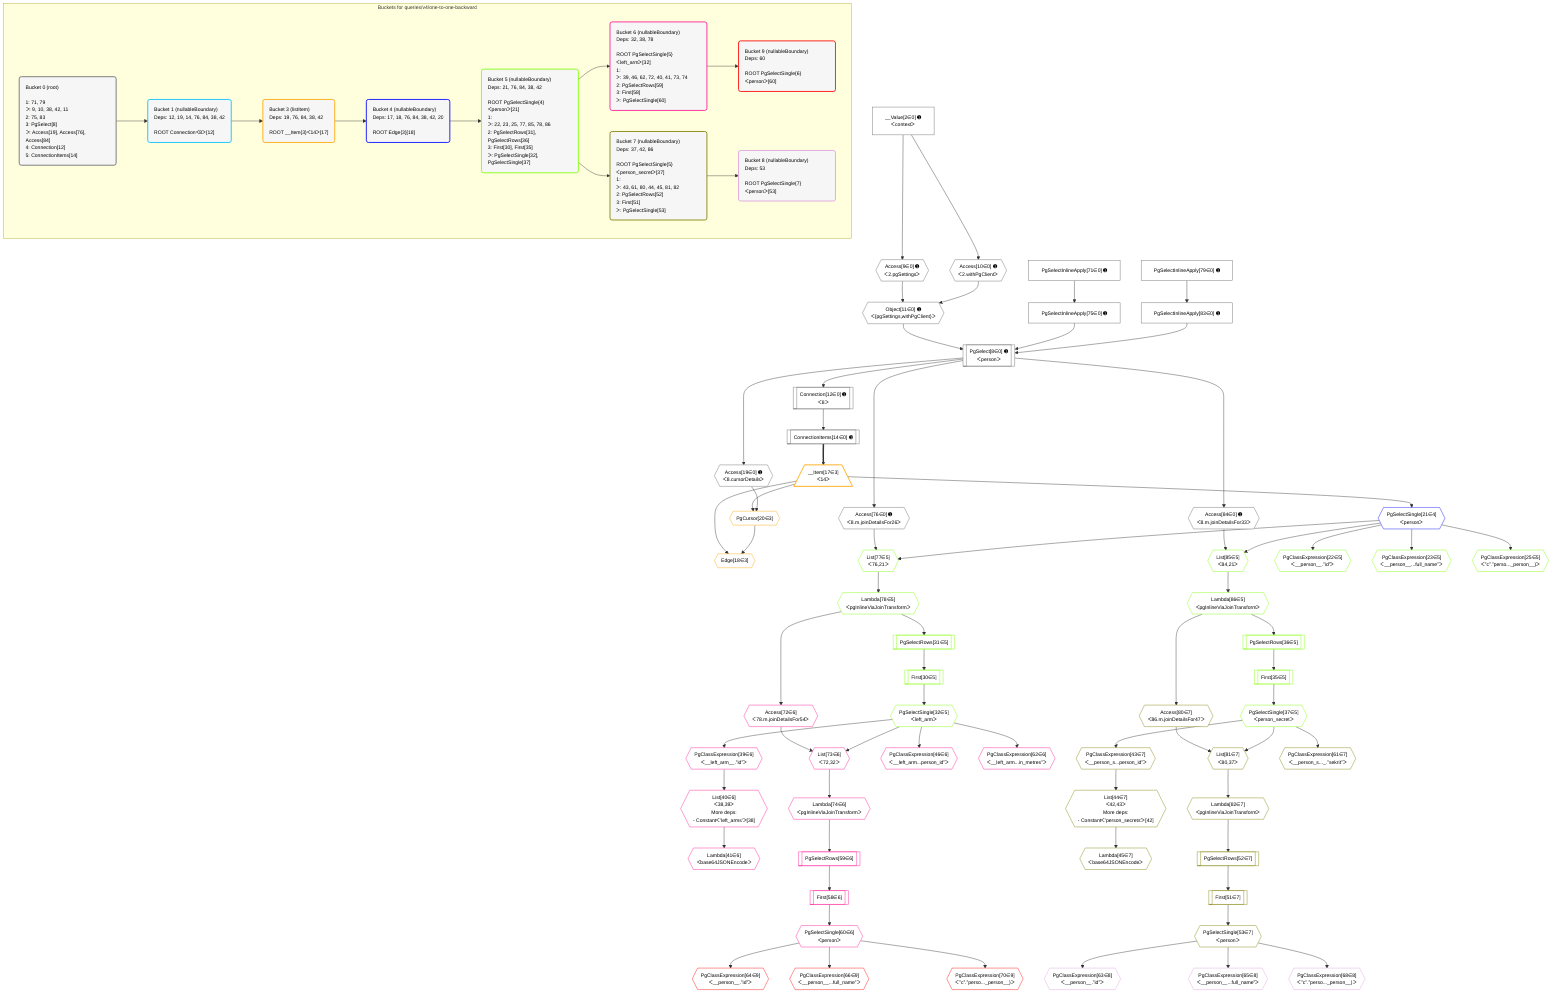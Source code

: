 %%{init: {'themeVariables': { 'fontSize': '12px'}}}%%
graph TD
    classDef path fill:#eee,stroke:#000,color:#000
    classDef plan fill:#fff,stroke-width:1px,color:#000
    classDef itemplan fill:#fff,stroke-width:2px,color:#000
    classDef unbatchedplan fill:#dff,stroke-width:1px,color:#000
    classDef sideeffectplan fill:#fcc,stroke-width:2px,color:#000
    classDef bucket fill:#f6f6f6,color:#000,stroke-width:2px,text-align:left

    subgraph "Buckets for queries/v4/one-to-one-backward"
    Bucket0("Bucket 0 (root)<br /><br />1: 71, 79<br />ᐳ: 9, 10, 38, 42, 11<br />2: 75, 83<br />3: PgSelect[8]<br />ᐳ: Access[19], Access[76], Access[84]<br />4: Connection[12]<br />5: ConnectionItems[14]"):::bucket
    Bucket1("Bucket 1 (nullableBoundary)<br />Deps: 12, 19, 14, 76, 84, 38, 42<br /><br />ROOT Connectionᐸ8ᐳ[12]"):::bucket
    Bucket3("Bucket 3 (listItem)<br />Deps: 19, 76, 84, 38, 42<br /><br />ROOT __Item{3}ᐸ14ᐳ[17]"):::bucket
    Bucket4("Bucket 4 (nullableBoundary)<br />Deps: 17, 18, 76, 84, 38, 42, 20<br /><br />ROOT Edge{3}[18]"):::bucket
    Bucket5("Bucket 5 (nullableBoundary)<br />Deps: 21, 76, 84, 38, 42<br /><br />ROOT PgSelectSingle{4}ᐸpersonᐳ[21]<br />1: <br />ᐳ: 22, 23, 25, 77, 85, 78, 86<br />2: PgSelectRows[31], PgSelectRows[36]<br />3: First[30], First[35]<br />ᐳ: PgSelectSingle[32], PgSelectSingle[37]"):::bucket
    Bucket6("Bucket 6 (nullableBoundary)<br />Deps: 32, 38, 78<br /><br />ROOT PgSelectSingle{5}ᐸleft_armᐳ[32]<br />1: <br />ᐳ: 39, 46, 62, 72, 40, 41, 73, 74<br />2: PgSelectRows[59]<br />3: First[58]<br />ᐳ: PgSelectSingle[60]"):::bucket
    Bucket7("Bucket 7 (nullableBoundary)<br />Deps: 37, 42, 86<br /><br />ROOT PgSelectSingle{5}ᐸperson_secretᐳ[37]<br />1: <br />ᐳ: 43, 61, 80, 44, 45, 81, 82<br />2: PgSelectRows[52]<br />3: First[51]<br />ᐳ: PgSelectSingle[53]"):::bucket
    Bucket8("Bucket 8 (nullableBoundary)<br />Deps: 53<br /><br />ROOT PgSelectSingle{7}ᐸpersonᐳ[53]"):::bucket
    Bucket9("Bucket 9 (nullableBoundary)<br />Deps: 60<br /><br />ROOT PgSelectSingle{6}ᐸpersonᐳ[60]"):::bucket
    end
    Bucket0 --> Bucket1
    Bucket1 --> Bucket3
    Bucket3 --> Bucket4
    Bucket4 --> Bucket5
    Bucket5 --> Bucket6 & Bucket7
    Bucket6 --> Bucket9
    Bucket7 --> Bucket8

    %% plan dependencies
    PgSelect8[["PgSelect[8∈0] ➊<br />ᐸpersonᐳ"]]:::plan
    Object11{{"Object[11∈0] ➊<br />ᐸ{pgSettings,withPgClient}ᐳ"}}:::plan
    PgSelectInlineApply75["PgSelectInlineApply[75∈0] ➊"]:::plan
    PgSelectInlineApply83["PgSelectInlineApply[83∈0] ➊"]:::plan
    Object11 & PgSelectInlineApply75 & PgSelectInlineApply83 --> PgSelect8
    Access9{{"Access[9∈0] ➊<br />ᐸ2.pgSettingsᐳ"}}:::plan
    Access10{{"Access[10∈0] ➊<br />ᐸ2.withPgClientᐳ"}}:::plan
    Access9 & Access10 --> Object11
    __Value2["__Value[2∈0] ➊<br />ᐸcontextᐳ"]:::plan
    __Value2 --> Access9
    __Value2 --> Access10
    Connection12[["Connection[12∈0] ➊<br />ᐸ8ᐳ"]]:::plan
    PgSelect8 --> Connection12
    ConnectionItems14[["ConnectionItems[14∈0] ➊"]]:::plan
    Connection12 --> ConnectionItems14
    Access19{{"Access[19∈0] ➊<br />ᐸ8.cursorDetailsᐳ"}}:::plan
    PgSelect8 --> Access19
    PgSelectInlineApply71["PgSelectInlineApply[71∈0] ➊"]:::plan
    PgSelectInlineApply71 --> PgSelectInlineApply75
    Access76{{"Access[76∈0] ➊<br />ᐸ8.m.joinDetailsFor26ᐳ"}}:::plan
    PgSelect8 --> Access76
    PgSelectInlineApply79["PgSelectInlineApply[79∈0] ➊"]:::plan
    PgSelectInlineApply79 --> PgSelectInlineApply83
    Access84{{"Access[84∈0] ➊<br />ᐸ8.m.joinDetailsFor33ᐳ"}}:::plan
    PgSelect8 --> Access84
    Edge18{{"Edge[18∈3]"}}:::plan
    __Item17[/"__Item[17∈3]<br />ᐸ14ᐳ"\]:::itemplan
    PgCursor20{{"PgCursor[20∈3]"}}:::plan
    __Item17 & PgCursor20 --> Edge18
    __Item17 & Access19 --> PgCursor20
    ConnectionItems14 ==> __Item17
    PgSelectSingle21{{"PgSelectSingle[21∈4]<br />ᐸpersonᐳ"}}:::plan
    __Item17 --> PgSelectSingle21
    List77{{"List[77∈5]<br />ᐸ76,21ᐳ"}}:::plan
    Access76 & PgSelectSingle21 --> List77
    List85{{"List[85∈5]<br />ᐸ84,21ᐳ"}}:::plan
    Access84 & PgSelectSingle21 --> List85
    PgClassExpression22{{"PgClassExpression[22∈5]<br />ᐸ__person__.”id”ᐳ"}}:::plan
    PgSelectSingle21 --> PgClassExpression22
    PgClassExpression23{{"PgClassExpression[23∈5]<br />ᐸ__person__...full_name”ᐳ"}}:::plan
    PgSelectSingle21 --> PgClassExpression23
    PgClassExpression25{{"PgClassExpression[25∈5]<br />ᐸ”c”.”perso..._person__)ᐳ"}}:::plan
    PgSelectSingle21 --> PgClassExpression25
    First30[["First[30∈5]"]]:::plan
    PgSelectRows31[["PgSelectRows[31∈5]"]]:::plan
    PgSelectRows31 --> First30
    Lambda78{{"Lambda[78∈5]<br />ᐸpgInlineViaJoinTransformᐳ"}}:::plan
    Lambda78 --> PgSelectRows31
    PgSelectSingle32{{"PgSelectSingle[32∈5]<br />ᐸleft_armᐳ"}}:::plan
    First30 --> PgSelectSingle32
    First35[["First[35∈5]"]]:::plan
    PgSelectRows36[["PgSelectRows[36∈5]"]]:::plan
    PgSelectRows36 --> First35
    Lambda86{{"Lambda[86∈5]<br />ᐸpgInlineViaJoinTransformᐳ"}}:::plan
    Lambda86 --> PgSelectRows36
    PgSelectSingle37{{"PgSelectSingle[37∈5]<br />ᐸperson_secretᐳ"}}:::plan
    First35 --> PgSelectSingle37
    List77 --> Lambda78
    List85 --> Lambda86
    List40{{"List[40∈6]<br />ᐸ38,39ᐳ<br />More deps:<br />- Constantᐸ'left_arms'ᐳ[38]"}}:::plan
    PgClassExpression39{{"PgClassExpression[39∈6]<br />ᐸ__left_arm__.”id”ᐳ"}}:::plan
    PgClassExpression39 --> List40
    List73{{"List[73∈6]<br />ᐸ72,32ᐳ"}}:::plan
    Access72{{"Access[72∈6]<br />ᐸ78.m.joinDetailsFor54ᐳ"}}:::plan
    Access72 & PgSelectSingle32 --> List73
    PgSelectSingle32 --> PgClassExpression39
    Lambda41{{"Lambda[41∈6]<br />ᐸbase64JSONEncodeᐳ"}}:::plan
    List40 --> Lambda41
    PgClassExpression46{{"PgClassExpression[46∈6]<br />ᐸ__left_arm...person_id”ᐳ"}}:::plan
    PgSelectSingle32 --> PgClassExpression46
    First58[["First[58∈6]"]]:::plan
    PgSelectRows59[["PgSelectRows[59∈6]"]]:::plan
    PgSelectRows59 --> First58
    Lambda74{{"Lambda[74∈6]<br />ᐸpgInlineViaJoinTransformᐳ"}}:::plan
    Lambda74 --> PgSelectRows59
    PgSelectSingle60{{"PgSelectSingle[60∈6]<br />ᐸpersonᐳ"}}:::plan
    First58 --> PgSelectSingle60
    PgClassExpression62{{"PgClassExpression[62∈6]<br />ᐸ__left_arm...in_metres”ᐳ"}}:::plan
    PgSelectSingle32 --> PgClassExpression62
    Lambda78 --> Access72
    List73 --> Lambda74
    List44{{"List[44∈7]<br />ᐸ42,43ᐳ<br />More deps:<br />- Constantᐸ'person_secrets'ᐳ[42]"}}:::plan
    PgClassExpression43{{"PgClassExpression[43∈7]<br />ᐸ__person_s...person_id”ᐳ"}}:::plan
    PgClassExpression43 --> List44
    List81{{"List[81∈7]<br />ᐸ80,37ᐳ"}}:::plan
    Access80{{"Access[80∈7]<br />ᐸ86.m.joinDetailsFor47ᐳ"}}:::plan
    Access80 & PgSelectSingle37 --> List81
    PgSelectSingle37 --> PgClassExpression43
    Lambda45{{"Lambda[45∈7]<br />ᐸbase64JSONEncodeᐳ"}}:::plan
    List44 --> Lambda45
    First51[["First[51∈7]"]]:::plan
    PgSelectRows52[["PgSelectRows[52∈7]"]]:::plan
    PgSelectRows52 --> First51
    Lambda82{{"Lambda[82∈7]<br />ᐸpgInlineViaJoinTransformᐳ"}}:::plan
    Lambda82 --> PgSelectRows52
    PgSelectSingle53{{"PgSelectSingle[53∈7]<br />ᐸpersonᐳ"}}:::plan
    First51 --> PgSelectSingle53
    PgClassExpression61{{"PgClassExpression[61∈7]<br />ᐸ__person_s..._.”sekrit”ᐳ"}}:::plan
    PgSelectSingle37 --> PgClassExpression61
    Lambda86 --> Access80
    List81 --> Lambda82
    PgClassExpression63{{"PgClassExpression[63∈8]<br />ᐸ__person__.”id”ᐳ"}}:::plan
    PgSelectSingle53 --> PgClassExpression63
    PgClassExpression65{{"PgClassExpression[65∈8]<br />ᐸ__person__...full_name”ᐳ"}}:::plan
    PgSelectSingle53 --> PgClassExpression65
    PgClassExpression68{{"PgClassExpression[68∈8]<br />ᐸ”c”.”perso..._person__)ᐳ"}}:::plan
    PgSelectSingle53 --> PgClassExpression68
    PgClassExpression64{{"PgClassExpression[64∈9]<br />ᐸ__person__.”id”ᐳ"}}:::plan
    PgSelectSingle60 --> PgClassExpression64
    PgClassExpression66{{"PgClassExpression[66∈9]<br />ᐸ__person__...full_name”ᐳ"}}:::plan
    PgSelectSingle60 --> PgClassExpression66
    PgClassExpression70{{"PgClassExpression[70∈9]<br />ᐸ”c”.”perso..._person__)ᐳ"}}:::plan
    PgSelectSingle60 --> PgClassExpression70

    %% define steps
    classDef bucket0 stroke:#696969
    class Bucket0,__Value2,PgSelect8,Access9,Access10,Object11,Connection12,ConnectionItems14,Access19,PgSelectInlineApply71,PgSelectInlineApply75,Access76,PgSelectInlineApply79,PgSelectInlineApply83,Access84 bucket0
    classDef bucket1 stroke:#00bfff
    class Bucket1 bucket1
    classDef bucket3 stroke:#ffa500
    class Bucket3,__Item17,Edge18,PgCursor20 bucket3
    classDef bucket4 stroke:#0000ff
    class Bucket4,PgSelectSingle21 bucket4
    classDef bucket5 stroke:#7fff00
    class Bucket5,PgClassExpression22,PgClassExpression23,PgClassExpression25,First30,PgSelectRows31,PgSelectSingle32,First35,PgSelectRows36,PgSelectSingle37,List77,Lambda78,List85,Lambda86 bucket5
    classDef bucket6 stroke:#ff1493
    class Bucket6,PgClassExpression39,List40,Lambda41,PgClassExpression46,First58,PgSelectRows59,PgSelectSingle60,PgClassExpression62,Access72,List73,Lambda74 bucket6
    classDef bucket7 stroke:#808000
    class Bucket7,PgClassExpression43,List44,Lambda45,First51,PgSelectRows52,PgSelectSingle53,PgClassExpression61,Access80,List81,Lambda82 bucket7
    classDef bucket8 stroke:#dda0dd
    class Bucket8,PgClassExpression63,PgClassExpression65,PgClassExpression68 bucket8
    classDef bucket9 stroke:#ff0000
    class Bucket9,PgClassExpression64,PgClassExpression66,PgClassExpression70 bucket9